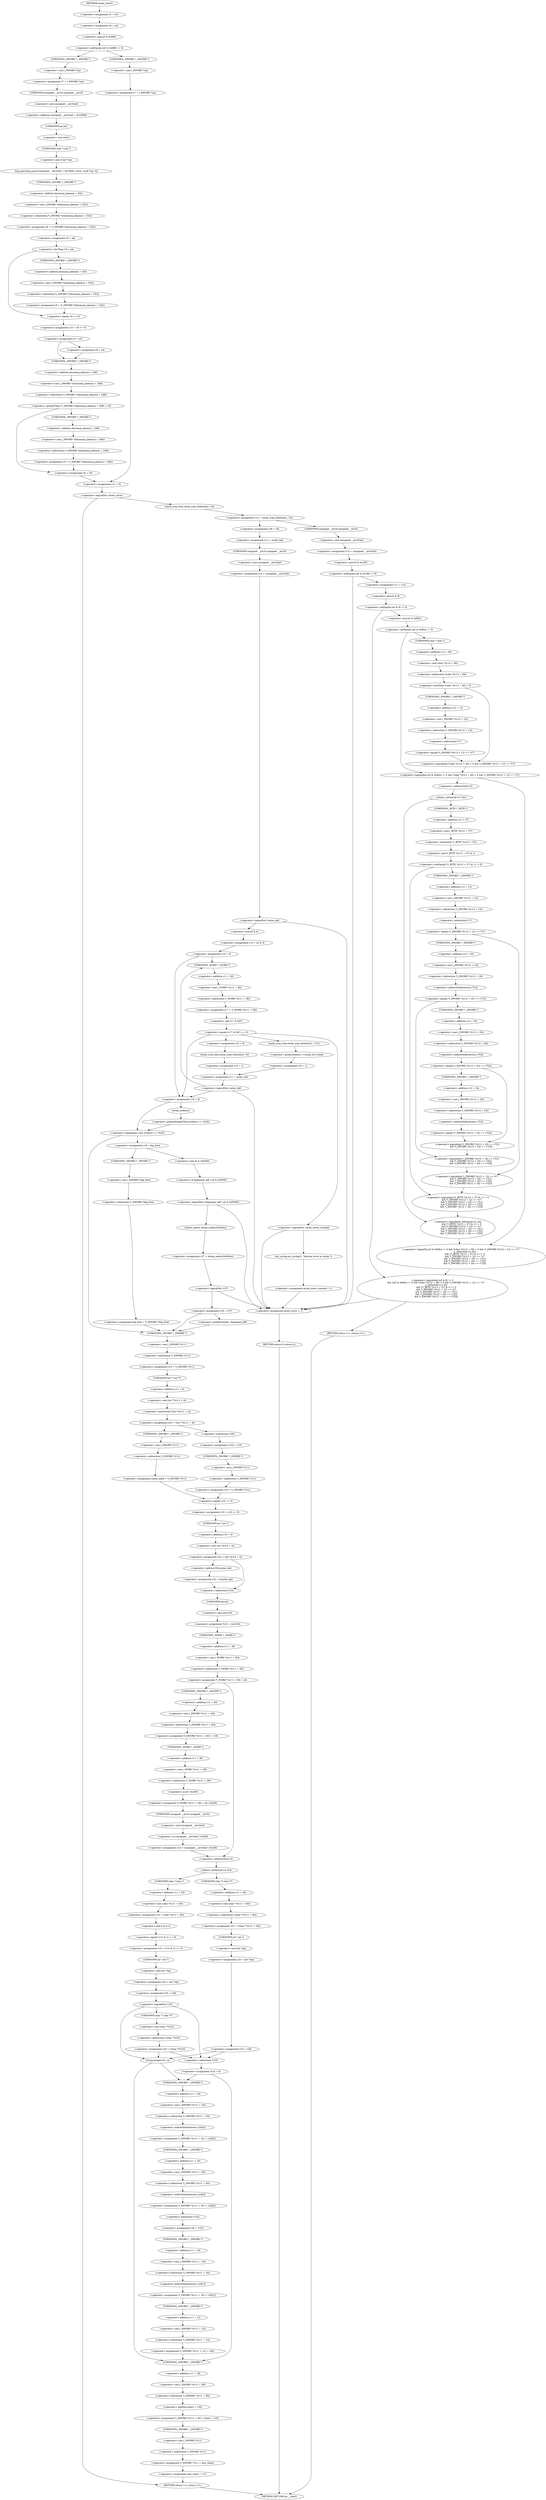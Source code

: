 digraph cache_insert {  
"1000154" [label = "(<operator>.assignment,v5 = a5)" ]
"1000157" [label = "(<operator>.assignment,v6 = a4)" ]
"1000161" [label = "(<operator>.notEquals,(a5 & 0x980) != 0)" ]
"1000162" [label = "(<operator>.and,a5 & 0x980)" ]
"1000167" [label = "(<operator>.assignment,v7 = (_DWORD *)cp)" ]
"1000169" [label = "(<operator>.cast,(_DWORD *)cp)" ]
"1000170" [label = "(UNKNOWN,_DWORD *,_DWORD *)" ]
"1000172" [label = "(log_query,log_query((unsigned __int16)a5 + 0x10000, (int)s, (void *)cp, 0))" ]
"1000173" [label = "(<operator>.addition,(unsigned __int16)a5 + 0x10000)" ]
"1000174" [label = "(<operator>.cast,(unsigned __int16)a5)" ]
"1000175" [label = "(UNKNOWN,unsigned __int16,unsigned __int16)" ]
"1000178" [label = "(<operator>.cast,(int)s)" ]
"1000179" [label = "(UNKNOWN,int,int)" ]
"1000181" [label = "(<operator>.cast,(void *)cp)" ]
"1000182" [label = "(UNKNOWN,void *,void *)" ]
"1000185" [label = "(<operator>.assignment,v8 = *(_DWORD *)(dnsmasq_daemon + 252))" ]
"1000187" [label = "(<operator>.indirection,*(_DWORD *)(dnsmasq_daemon + 252))" ]
"1000188" [label = "(<operator>.cast,(_DWORD *)(dnsmasq_daemon + 252))" ]
"1000189" [label = "(UNKNOWN,_DWORD *,_DWORD *)" ]
"1000190" [label = "(<operator>.addition,dnsmasq_daemon + 252)" ]
"1000193" [label = "(<operator>.assignment,v9 = a4)" ]
"1000197" [label = "(<operator>.lessThan,v8 < a4)" ]
"1000200" [label = "(<operator>.assignment,v9 = *(_DWORD *)(dnsmasq_daemon + 252))" ]
"1000202" [label = "(<operator>.indirection,*(_DWORD *)(dnsmasq_daemon + 252))" ]
"1000203" [label = "(<operator>.cast,(_DWORD *)(dnsmasq_daemon + 252))" ]
"1000204" [label = "(UNKNOWN,_DWORD *,_DWORD *)" ]
"1000205" [label = "(<operator>.addition,dnsmasq_daemon + 252)" ]
"1000208" [label = "(<operator>.assignment,v10 = v8 == 0)" ]
"1000210" [label = "(<operator>.equals,v8 == 0)" ]
"1000213" [label = "(<operator>.assignment,v5 = a5)" ]
"1000218" [label = "(<operator>.assignment,v9 = a4)" ]
"1000222" [label = "(<operator>.greaterThan,*(_DWORD *)(dnsmasq_daemon + 248) > v9)" ]
"1000223" [label = "(<operator>.indirection,*(_DWORD *)(dnsmasq_daemon + 248))" ]
"1000224" [label = "(<operator>.cast,(_DWORD *)(dnsmasq_daemon + 248))" ]
"1000225" [label = "(UNKNOWN,_DWORD *,_DWORD *)" ]
"1000226" [label = "(<operator>.addition,dnsmasq_daemon + 248)" ]
"1000230" [label = "(<operator>.assignment,v9 = *(_DWORD *)(dnsmasq_daemon + 248))" ]
"1000232" [label = "(<operator>.indirection,*(_DWORD *)(dnsmasq_daemon + 248))" ]
"1000233" [label = "(<operator>.cast,(_DWORD *)(dnsmasq_daemon + 248))" ]
"1000234" [label = "(UNKNOWN,_DWORD *,_DWORD *)" ]
"1000235" [label = "(<operator>.addition,dnsmasq_daemon + 248)" ]
"1000238" [label = "(<operator>.assignment,v6 = v9)" ]
"1000243" [label = "(<operator>.assignment,v7 = (_DWORD *)cp)" ]
"1000245" [label = "(<operator>.cast,(_DWORD *)cp)" ]
"1000246" [label = "(UNKNOWN,_DWORD *,_DWORD *)" ]
"1000248" [label = "(<operator>.assignment,v11 = 0)" ]
"1000252" [label = "(<operator>.logicalNot,!insert_error)" ]
"1000255" [label = "(<operator>.assignment,v12 = cache_scan_free(time1, v5))" ]
"1000257" [label = "(cache_scan_free,cache_scan_free(time1, v5))" ]
"1000263" [label = "(<operator>.assignment,v13 = (unsigned __int16)a5)" ]
"1000265" [label = "(<operator>.cast,(unsigned __int16)a5)" ]
"1000266" [label = "(UNKNOWN,unsigned __int16,unsigned __int16)" ]
"1000269" [label = "(<operator>.notEquals,(a5 & 0x180) != 0)" ]
"1000270" [label = "(<operator>.and,a5 & 0x180)" ]
"1000275" [label = "(<operator>.assignment,v11 = v12)" ]
"1000279" [label = "(<operator>.logicalAnd,(a5 & 8) != 0\n          && ((a5 & 0x80u) != 0 && *(char *)(v12 + 36) < 0 && *(_DWORD *)(v12 + 12) == *v7\n           || _bittest(&v13, 8u)\n           && (*(_BYTE *)(v12 + 37) & 1) != 0\n           && *(_DWORD *)(v12 + 12) == *v7\n           && *(_DWORD *)(v12 + 16) == v7[1]\n           && *(_DWORD *)(v12 + 20) == v7[2]\n           && *(_DWORD *)(v12 + 24) == v7[3]))" ]
"1000280" [label = "(<operator>.notEquals,(a5 & 8) != 0)" ]
"1000281" [label = "(<operator>.and,a5 & 8)" ]
"1000285" [label = "(<operator>.logicalOr,(a5 & 0x80u) != 0 && *(char *)(v12 + 36) < 0 && *(_DWORD *)(v12 + 12) == *v7\n           || _bittest(&v13, 8u)\n           && (*(_BYTE *)(v12 + 37) & 1) != 0\n           && *(_DWORD *)(v12 + 12) == *v7\n           && *(_DWORD *)(v12 + 16) == v7[1]\n           && *(_DWORD *)(v12 + 20) == v7[2]\n           && *(_DWORD *)(v12 + 24) == v7[3])" ]
"1000286" [label = "(<operator>.logicalAnd,(a5 & 0x80u) != 0 && *(char *)(v12 + 36) < 0 && *(_DWORD *)(v12 + 12) == *v7)" ]
"1000287" [label = "(<operator>.notEquals,(a5 & 0x80u) != 0)" ]
"1000288" [label = "(<operator>.and,a5 & 0x80u)" ]
"1000292" [label = "(<operator>.logicalAnd,*(char *)(v12 + 36) < 0 && *(_DWORD *)(v12 + 12) == *v7)" ]
"1000293" [label = "(<operator>.lessThan,*(char *)(v12 + 36) < 0)" ]
"1000294" [label = "(<operator>.indirection,*(char *)(v12 + 36))" ]
"1000295" [label = "(<operator>.cast,(char *)(v12 + 36))" ]
"1000296" [label = "(UNKNOWN,char *,char *)" ]
"1000297" [label = "(<operator>.addition,v12 + 36)" ]
"1000301" [label = "(<operator>.equals,*(_DWORD *)(v12 + 12) == *v7)" ]
"1000302" [label = "(<operator>.indirection,*(_DWORD *)(v12 + 12))" ]
"1000303" [label = "(<operator>.cast,(_DWORD *)(v12 + 12))" ]
"1000304" [label = "(UNKNOWN,_DWORD *,_DWORD *)" ]
"1000305" [label = "(<operator>.addition,v12 + 12)" ]
"1000308" [label = "(<operator>.indirection,*v7)" ]
"1000310" [label = "(<operator>.logicalAnd,_bittest(&v13, 8u)\n           && (*(_BYTE *)(v12 + 37) & 1) != 0\n           && *(_DWORD *)(v12 + 12) == *v7\n           && *(_DWORD *)(v12 + 16) == v7[1]\n           && *(_DWORD *)(v12 + 20) == v7[2]\n           && *(_DWORD *)(v12 + 24) == v7[3])" ]
"1000311" [label = "(_bittest,_bittest(&v13, 8u))" ]
"1000312" [label = "(<operator>.addressOf,&v13)" ]
"1000315" [label = "(<operator>.logicalAnd,(*(_BYTE *)(v12 + 37) & 1) != 0\n           && *(_DWORD *)(v12 + 12) == *v7\n           && *(_DWORD *)(v12 + 16) == v7[1]\n           && *(_DWORD *)(v12 + 20) == v7[2]\n           && *(_DWORD *)(v12 + 24) == v7[3])" ]
"1000316" [label = "(<operator>.notEquals,(*(_BYTE *)(v12 + 37) & 1) != 0)" ]
"1000317" [label = "(<operator>.and,*(_BYTE *)(v12 + 37) & 1)" ]
"1000318" [label = "(<operator>.indirection,*(_BYTE *)(v12 + 37))" ]
"1000319" [label = "(<operator>.cast,(_BYTE *)(v12 + 37))" ]
"1000320" [label = "(UNKNOWN,_BYTE *,_BYTE *)" ]
"1000321" [label = "(<operator>.addition,v12 + 37)" ]
"1000326" [label = "(<operator>.logicalAnd,*(_DWORD *)(v12 + 12) == *v7\n           && *(_DWORD *)(v12 + 16) == v7[1]\n           && *(_DWORD *)(v12 + 20) == v7[2]\n           && *(_DWORD *)(v12 + 24) == v7[3])" ]
"1000327" [label = "(<operator>.equals,*(_DWORD *)(v12 + 12) == *v7)" ]
"1000328" [label = "(<operator>.indirection,*(_DWORD *)(v12 + 12))" ]
"1000329" [label = "(<operator>.cast,(_DWORD *)(v12 + 12))" ]
"1000330" [label = "(UNKNOWN,_DWORD *,_DWORD *)" ]
"1000331" [label = "(<operator>.addition,v12 + 12)" ]
"1000334" [label = "(<operator>.indirection,*v7)" ]
"1000336" [label = "(<operator>.logicalAnd,*(_DWORD *)(v12 + 16) == v7[1]\n           && *(_DWORD *)(v12 + 20) == v7[2]\n           && *(_DWORD *)(v12 + 24) == v7[3])" ]
"1000337" [label = "(<operator>.equals,*(_DWORD *)(v12 + 16) == v7[1])" ]
"1000338" [label = "(<operator>.indirection,*(_DWORD *)(v12 + 16))" ]
"1000339" [label = "(<operator>.cast,(_DWORD *)(v12 + 16))" ]
"1000340" [label = "(UNKNOWN,_DWORD *,_DWORD *)" ]
"1000341" [label = "(<operator>.addition,v12 + 16)" ]
"1000344" [label = "(<operator>.indirectIndexAccess,v7[1])" ]
"1000347" [label = "(<operator>.logicalAnd,*(_DWORD *)(v12 + 20) == v7[2]\n           && *(_DWORD *)(v12 + 24) == v7[3])" ]
"1000348" [label = "(<operator>.equals,*(_DWORD *)(v12 + 20) == v7[2])" ]
"1000349" [label = "(<operator>.indirection,*(_DWORD *)(v12 + 20))" ]
"1000350" [label = "(<operator>.cast,(_DWORD *)(v12 + 20))" ]
"1000351" [label = "(UNKNOWN,_DWORD *,_DWORD *)" ]
"1000352" [label = "(<operator>.addition,v12 + 20)" ]
"1000355" [label = "(<operator>.indirectIndexAccess,v7[2])" ]
"1000358" [label = "(<operator>.equals,*(_DWORD *)(v12 + 24) == v7[3])" ]
"1000359" [label = "(<operator>.indirection,*(_DWORD *)(v12 + 24))" ]
"1000360" [label = "(<operator>.cast,(_DWORD *)(v12 + 24))" ]
"1000361" [label = "(UNKNOWN,_DWORD *,_DWORD *)" ]
"1000362" [label = "(<operator>.addition,v12 + 24)" ]
"1000365" [label = "(<operator>.indirectIndexAccess,v7[3])" ]
"1000369" [label = "(RETURN,return v11;,return v11;)" ]
"1000372" [label = "(<operator>.assignment,insert_error = 1)" ]
"1000375" [label = "(RETURN,return 0;,return 0;)" ]
"1000377" [label = "(<operator>.assignment,v28 = v6)" ]
"1000380" [label = "(<operator>.assignment,v11 = cache_tail)" ]
"1000383" [label = "(<operator>.assignment,v14 = (unsigned __int16)a5)" ]
"1000385" [label = "(<operator>.cast,(unsigned __int16)a5)" ]
"1000386" [label = "(UNKNOWN,unsigned __int16,unsigned __int16)" ]
"1000389" [label = "(<operator>.logicalNot,!cache_tail)" ]
"1000392" [label = "(<operator>.assignment,v15 = a5 & 4)" ]
"1000394" [label = "(<operator>.and,a5 & 4)" ]
"1000397" [label = "(<operator>.assignment,v16 = 0)" ]
"1000403" [label = "(<operator>.assignment,v17 = *(_WORD *)(v11 + 36))" ]
"1000405" [label = "(<operator>.indirection,*(_WORD *)(v11 + 36))" ]
"1000406" [label = "(<operator>.cast,(_WORD *)(v11 + 36))" ]
"1000407" [label = "(UNKNOWN,_WORD *,_WORD *)" ]
"1000408" [label = "(<operator>.addition,v11 + 36)" ]
"1000412" [label = "(<operator>.equals,(v17 & 0xC) == 0)" ]
"1000413" [label = "(<operator>.and,v17 & 0xC)" ]
"1000422" [label = "(<operator>.logicalNot,!cache_insert_warned)" ]
"1000425" [label = "(my_syslog,my_syslog(3, \"Internal error in cache.\"))" ]
"1000428" [label = "(<operator>.assignment,cache_insert_warned = 1)" ]
"1000435" [label = "(cache_scan_free,cache_scan_free(time1, v17))" ]
"1000438" [label = "(<operator>.preIncrement,++cache_live_freed)" ]
"1000440" [label = "(<operator>.assignment,v16 = 1)" ]
"1000445" [label = "(<operator>.assignment,v16 = 0)" ]
"1000448" [label = "(cache_scan_free,cache_scan_free(time1, 0))" ]
"1000451" [label = "(<operator>.assignment,v15 = 1)" ]
"1000454" [label = "(<operator>.assignment,v11 = cache_tail)" ]
"1000458" [label = "(<operator>.logicalNot,!cache_tail)" ]
"1000461" [label = "(<operator>.assignment,v18 = 0)" ]
"1000465" [label = "(<operator>.logicalAnd,s && strlen(s) >= 0x32)" ]
"1000467" [label = "(<operator>.greaterEqualsThan,strlen(s) >= 0x32)" ]
"1000468" [label = "(strlen,strlen(s))" ]
"1000472" [label = "(<operator>.assignment,v18 = big_free)" ]
"1000478" [label = "(<operator>.assignment,big_free = *(_DWORD *)big_free)" ]
"1000480" [label = "(<operator>.indirection,*(_DWORD *)big_free)" ]
"1000481" [label = "(<operator>.cast,(_DWORD *)big_free)" ]
"1000482" [label = "(UNKNOWN,_DWORD *,_DWORD *)" ]
"1000487" [label = "(<operator>.logicalNot,!(bignames_left | a5 & 0x5000))" ]
"1000488" [label = "(<operator>.or,bignames_left | a5 & 0x5000)" ]
"1000490" [label = "(<operator>.and,a5 & 0x5000)" ]
"1000494" [label = "(<operator>.assignment,v27 = whine_malloc(0x404u))" ]
"1000496" [label = "(whine_malloc,whine_malloc(0x404u))" ]
"1000499" [label = "(<operator>.logicalNot,!v27)" ]
"1000502" [label = "(<operator>.assignment,v18 = v27)" ]
"1000507" [label = "(<operator>.preDecrement,--bignames_left)" ]
"1000509" [label = "(<operator>.assignment,v19 = *(_DWORD *)v11)" ]
"1000511" [label = "(<operator>.indirection,*(_DWORD *)v11)" ]
"1000512" [label = "(<operator>.cast,(_DWORD *)v11)" ]
"1000513" [label = "(UNKNOWN,_DWORD *,_DWORD *)" ]
"1000515" [label = "(<operator>.assignment,v20 = *(int **)(v11 + 4))" ]
"1000517" [label = "(<operator>.indirection,*(int **)(v11 + 4))" ]
"1000518" [label = "(<operator>.cast,(int **)(v11 + 4))" ]
"1000519" [label = "(UNKNOWN,int **,int **)" ]
"1000520" [label = "(<operator>.addition,v11 + 4)" ]
"1000526" [label = "(<operator>.assignment,*v20 = v19)" ]
"1000527" [label = "(<operator>.indirection,*v20)" ]
"1000530" [label = "(<operator>.assignment,v19 = *(_DWORD *)v11)" ]
"1000532" [label = "(<operator>.indirection,*(_DWORD *)v11)" ]
"1000533" [label = "(<operator>.cast,(_DWORD *)v11)" ]
"1000534" [label = "(UNKNOWN,_DWORD *,_DWORD *)" ]
"1000538" [label = "(<operator>.assignment,cache_head = *(_DWORD *)v11)" ]
"1000540" [label = "(<operator>.indirection,*(_DWORD *)v11)" ]
"1000541" [label = "(<operator>.cast,(_DWORD *)v11)" ]
"1000542" [label = "(UNKNOWN,_DWORD *,_DWORD *)" ]
"1000544" [label = "(<operator>.assignment,v10 = v19 == 0)" ]
"1000546" [label = "(<operator>.equals,v19 == 0)" ]
"1000549" [label = "(<operator>.assignment,v22 = (int *)(v19 + 4))" ]
"1000551" [label = "(<operator>.cast,(int *)(v19 + 4))" ]
"1000552" [label = "(UNKNOWN,int *,int *)" ]
"1000553" [label = "(<operator>.addition,v19 + 4)" ]
"1000558" [label = "(<operator>.assignment,v22 = &cache_tail)" ]
"1000560" [label = "(<operator>.addressOf,&cache_tail)" ]
"1000562" [label = "(<operator>.assignment,*v22 = (int)v20)" ]
"1000563" [label = "(<operator>.indirection,*v22)" ]
"1000565" [label = "(<operator>.cast,(int)v20)" ]
"1000566" [label = "(UNKNOWN,int,int)" ]
"1000568" [label = "(<operator>.assignment,*(_WORD *)(v11 + 36) = a5)" ]
"1000569" [label = "(<operator>.indirection,*(_WORD *)(v11 + 36))" ]
"1000570" [label = "(<operator>.cast,(_WORD *)(v11 + 36))" ]
"1000571" [label = "(UNKNOWN,_WORD *,_WORD *)" ]
"1000572" [label = "(<operator>.addition,v11 + 36)" ]
"1000579" [label = "(<operator>.assignment,*(_DWORD *)(v11 + 40) = v18)" ]
"1000580" [label = "(<operator>.indirection,*(_DWORD *)(v11 + 40))" ]
"1000581" [label = "(<operator>.cast,(_DWORD *)(v11 + 40))" ]
"1000582" [label = "(UNKNOWN,_DWORD *,_DWORD *)" ]
"1000583" [label = "(<operator>.addition,v11 + 40)" ]
"1000587" [label = "(<operator>.assignment,*(_WORD *)(v11 + 36) = a5 | 0x200)" ]
"1000588" [label = "(<operator>.indirection,*(_WORD *)(v11 + 36))" ]
"1000589" [label = "(<operator>.cast,(_WORD *)(v11 + 36))" ]
"1000590" [label = "(UNKNOWN,_WORD *,_WORD *)" ]
"1000591" [label = "(<operator>.addition,v11 + 36)" ]
"1000594" [label = "(<operator>.or,a5 | 0x200)" ]
"1000597" [label = "(<operator>.assignment,v14 = (unsigned __int16)a5 | 0x200)" ]
"1000599" [label = "(<operator>.or,(unsigned __int16)a5 | 0x200)" ]
"1000600" [label = "(<operator>.cast,(unsigned __int16)a5)" ]
"1000601" [label = "(UNKNOWN,unsigned __int16,unsigned __int16)" ]
"1000605" [label = "(_bittest,_bittest(&v14, 9u))" ]
"1000606" [label = "(<operator>.addressOf,&v14)" ]
"1000610" [label = "(<operator>.assignment,v23 = *(char **)(v11 + 40))" ]
"1000612" [label = "(<operator>.indirection,*(char **)(v11 + 40))" ]
"1000613" [label = "(<operator>.cast,(char **)(v11 + 40))" ]
"1000614" [label = "(UNKNOWN,char **,char **)" ]
"1000615" [label = "(<operator>.addition,v11 + 40)" ]
"1000618" [label = "(<operator>.assignment,v24 = (int *)cp)" ]
"1000620" [label = "(<operator>.cast,(int *)cp)" ]
"1000621" [label = "(UNKNOWN,int *,int *)" ]
"1000623" [label = "(<operator>.assignment,v25 = v28)" ]
"1000628" [label = "(<operator>.assignment,v23 = (char *)(v11 + 40))" ]
"1000630" [label = "(<operator>.cast,(char *)(v11 + 40))" ]
"1000631" [label = "(UNKNOWN,char *,char *)" ]
"1000632" [label = "(<operator>.addition,v11 + 40)" ]
"1000635" [label = "(<operator>.assignment,v10 = (v14 & 2) == 0)" ]
"1000637" [label = "(<operator>.equals,(v14 & 2) == 0)" ]
"1000638" [label = "(<operator>.and,v14 & 2)" ]
"1000642" [label = "(<operator>.assignment,v24 = (int *)cp)" ]
"1000644" [label = "(<operator>.cast,(int *)cp)" ]
"1000645" [label = "(UNKNOWN,int *,int *)" ]
"1000647" [label = "(<operator>.assignment,v25 = v28)" ]
"1000651" [label = "(<operator>.logicalNot,!v10)" ]
"1000653" [label = "(<operator>.assignment,v23 = *(char **)v23)" ]
"1000655" [label = "(<operator>.indirection,*(char **)v23)" ]
"1000656" [label = "(<operator>.cast,(char **)v23)" ]
"1000657" [label = "(UNKNOWN,char **,char **)" ]
"1000661" [label = "(strcpy,strcpy(v23, s))" ]
"1000665" [label = "(<operator>.assignment,*v23 = 0)" ]
"1000666" [label = "(<operator>.indirection,*v23)" ]
"1000672" [label = "(<operator>.assignment,*(_DWORD *)(v11 + 24) = v24[3])" ]
"1000673" [label = "(<operator>.indirection,*(_DWORD *)(v11 + 24))" ]
"1000674" [label = "(<operator>.cast,(_DWORD *)(v11 + 24))" ]
"1000675" [label = "(UNKNOWN,_DWORD *,_DWORD *)" ]
"1000676" [label = "(<operator>.addition,v11 + 24)" ]
"1000679" [label = "(<operator>.indirectIndexAccess,v24[3])" ]
"1000682" [label = "(<operator>.assignment,*(_DWORD *)(v11 + 20) = v24[2])" ]
"1000683" [label = "(<operator>.indirection,*(_DWORD *)(v11 + 20))" ]
"1000684" [label = "(<operator>.cast,(_DWORD *)(v11 + 20))" ]
"1000685" [label = "(UNKNOWN,_DWORD *,_DWORD *)" ]
"1000686" [label = "(<operator>.addition,v11 + 20)" ]
"1000689" [label = "(<operator>.indirectIndexAccess,v24[2])" ]
"1000692" [label = "(<operator>.assignment,v26 = *v24)" ]
"1000694" [label = "(<operator>.indirection,*v24)" ]
"1000696" [label = "(<operator>.assignment,*(_DWORD *)(v11 + 16) = v24[1])" ]
"1000697" [label = "(<operator>.indirection,*(_DWORD *)(v11 + 16))" ]
"1000698" [label = "(<operator>.cast,(_DWORD *)(v11 + 16))" ]
"1000699" [label = "(UNKNOWN,_DWORD *,_DWORD *)" ]
"1000700" [label = "(<operator>.addition,v11 + 16)" ]
"1000703" [label = "(<operator>.indirectIndexAccess,v24[1])" ]
"1000706" [label = "(<operator>.assignment,*(_DWORD *)(v11 + 12) = v26)" ]
"1000707" [label = "(<operator>.indirection,*(_DWORD *)(v11 + 12))" ]
"1000708" [label = "(<operator>.cast,(_DWORD *)(v11 + 12))" ]
"1000709" [label = "(UNKNOWN,_DWORD *,_DWORD *)" ]
"1000710" [label = "(<operator>.addition,v11 + 12)" ]
"1000714" [label = "(<operator>.assignment,*(_DWORD *)(v11 + 28) = time1 + v25)" ]
"1000715" [label = "(<operator>.indirection,*(_DWORD *)(v11 + 28))" ]
"1000716" [label = "(<operator>.cast,(_DWORD *)(v11 + 28))" ]
"1000717" [label = "(UNKNOWN,_DWORD *,_DWORD *)" ]
"1000718" [label = "(<operator>.addition,v11 + 28)" ]
"1000721" [label = "(<operator>.addition,time1 + v25)" ]
"1000724" [label = "(<operator>.assignment,*(_DWORD *)v11 = new_chain)" ]
"1000725" [label = "(<operator>.indirection,*(_DWORD *)v11)" ]
"1000726" [label = "(<operator>.cast,(_DWORD *)v11)" ]
"1000727" [label = "(UNKNOWN,_DWORD *,_DWORD *)" ]
"1000730" [label = "(<operator>.assignment,new_chain = v11)" ]
"1000733" [label = "(RETURN,return v11;,return v11;)" ]
"1000124" [label = "(METHOD,cache_insert)" ]
"1000735" [label = "(METHOD_RETURN,int __cdecl)" ]
  "1000154" -> "1000157" 
  "1000157" -> "1000162" 
  "1000161" -> "1000170" 
  "1000161" -> "1000246" 
  "1000162" -> "1000161" 
  "1000167" -> "1000175" 
  "1000169" -> "1000167" 
  "1000170" -> "1000169" 
  "1000172" -> "1000189" 
  "1000173" -> "1000179" 
  "1000174" -> "1000173" 
  "1000175" -> "1000174" 
  "1000178" -> "1000182" 
  "1000179" -> "1000178" 
  "1000181" -> "1000172" 
  "1000182" -> "1000181" 
  "1000185" -> "1000193" 
  "1000187" -> "1000185" 
  "1000188" -> "1000187" 
  "1000189" -> "1000190" 
  "1000190" -> "1000188" 
  "1000193" -> "1000197" 
  "1000197" -> "1000204" 
  "1000197" -> "1000210" 
  "1000200" -> "1000210" 
  "1000202" -> "1000200" 
  "1000203" -> "1000202" 
  "1000204" -> "1000205" 
  "1000205" -> "1000203" 
  "1000208" -> "1000213" 
  "1000210" -> "1000208" 
  "1000213" -> "1000225" 
  "1000213" -> "1000218" 
  "1000218" -> "1000225" 
  "1000222" -> "1000234" 
  "1000222" -> "1000238" 
  "1000223" -> "1000222" 
  "1000224" -> "1000223" 
  "1000225" -> "1000226" 
  "1000226" -> "1000224" 
  "1000230" -> "1000238" 
  "1000232" -> "1000230" 
  "1000233" -> "1000232" 
  "1000234" -> "1000235" 
  "1000235" -> "1000233" 
  "1000238" -> "1000248" 
  "1000243" -> "1000248" 
  "1000245" -> "1000243" 
  "1000246" -> "1000245" 
  "1000248" -> "1000252" 
  "1000252" -> "1000257" 
  "1000252" -> "1000733" 
  "1000255" -> "1000266" 
  "1000255" -> "1000377" 
  "1000257" -> "1000255" 
  "1000263" -> "1000270" 
  "1000265" -> "1000263" 
  "1000266" -> "1000265" 
  "1000269" -> "1000275" 
  "1000269" -> "1000372" 
  "1000270" -> "1000269" 
  "1000275" -> "1000281" 
  "1000279" -> "1000369" 
  "1000279" -> "1000372" 
  "1000280" -> "1000279" 
  "1000280" -> "1000288" 
  "1000281" -> "1000280" 
  "1000285" -> "1000279" 
  "1000286" -> "1000285" 
  "1000286" -> "1000312" 
  "1000287" -> "1000296" 
  "1000287" -> "1000286" 
  "1000288" -> "1000287" 
  "1000292" -> "1000286" 
  "1000293" -> "1000304" 
  "1000293" -> "1000292" 
  "1000294" -> "1000293" 
  "1000295" -> "1000294" 
  "1000296" -> "1000297" 
  "1000297" -> "1000295" 
  "1000301" -> "1000292" 
  "1000302" -> "1000308" 
  "1000303" -> "1000302" 
  "1000304" -> "1000305" 
  "1000305" -> "1000303" 
  "1000308" -> "1000301" 
  "1000310" -> "1000285" 
  "1000311" -> "1000320" 
  "1000311" -> "1000310" 
  "1000312" -> "1000311" 
  "1000315" -> "1000310" 
  "1000316" -> "1000330" 
  "1000316" -> "1000315" 
  "1000317" -> "1000316" 
  "1000318" -> "1000317" 
  "1000319" -> "1000318" 
  "1000320" -> "1000321" 
  "1000321" -> "1000319" 
  "1000326" -> "1000315" 
  "1000327" -> "1000340" 
  "1000327" -> "1000326" 
  "1000328" -> "1000334" 
  "1000329" -> "1000328" 
  "1000330" -> "1000331" 
  "1000331" -> "1000329" 
  "1000334" -> "1000327" 
  "1000336" -> "1000326" 
  "1000337" -> "1000351" 
  "1000337" -> "1000336" 
  "1000338" -> "1000344" 
  "1000339" -> "1000338" 
  "1000340" -> "1000341" 
  "1000341" -> "1000339" 
  "1000344" -> "1000337" 
  "1000347" -> "1000336" 
  "1000348" -> "1000361" 
  "1000348" -> "1000347" 
  "1000349" -> "1000355" 
  "1000350" -> "1000349" 
  "1000351" -> "1000352" 
  "1000352" -> "1000350" 
  "1000355" -> "1000348" 
  "1000358" -> "1000347" 
  "1000359" -> "1000365" 
  "1000360" -> "1000359" 
  "1000361" -> "1000362" 
  "1000362" -> "1000360" 
  "1000365" -> "1000358" 
  "1000369" -> "1000735" 
  "1000372" -> "1000375" 
  "1000375" -> "1000735" 
  "1000377" -> "1000380" 
  "1000380" -> "1000386" 
  "1000383" -> "1000389" 
  "1000385" -> "1000383" 
  "1000386" -> "1000385" 
  "1000389" -> "1000372" 
  "1000389" -> "1000394" 
  "1000392" -> "1000397" 
  "1000394" -> "1000392" 
  "1000397" -> "1000407" 
  "1000397" -> "1000461" 
  "1000403" -> "1000413" 
  "1000405" -> "1000403" 
  "1000406" -> "1000405" 
  "1000407" -> "1000408" 
  "1000408" -> "1000406" 
  "1000412" -> "1000461" 
  "1000412" -> "1000422" 
  "1000412" -> "1000435" 
  "1000412" -> "1000445" 
  "1000413" -> "1000412" 
  "1000422" -> "1000425" 
  "1000422" -> "1000372" 
  "1000425" -> "1000428" 
  "1000428" -> "1000372" 
  "1000435" -> "1000438" 
  "1000438" -> "1000440" 
  "1000440" -> "1000454" 
  "1000445" -> "1000448" 
  "1000448" -> "1000451" 
  "1000451" -> "1000454" 
  "1000454" -> "1000458" 
  "1000458" -> "1000407" 
  "1000458" -> "1000461" 
  "1000458" -> "1000372" 
  "1000461" -> "1000465" 
  "1000461" -> "1000468" 
  "1000465" -> "1000472" 
  "1000465" -> "1000513" 
  "1000467" -> "1000465" 
  "1000468" -> "1000467" 
  "1000472" -> "1000482" 
  "1000472" -> "1000490" 
  "1000478" -> "1000513" 
  "1000480" -> "1000478" 
  "1000481" -> "1000480" 
  "1000482" -> "1000481" 
  "1000487" -> "1000372" 
  "1000487" -> "1000496" 
  "1000488" -> "1000487" 
  "1000490" -> "1000488" 
  "1000494" -> "1000499" 
  "1000496" -> "1000494" 
  "1000499" -> "1000372" 
  "1000499" -> "1000502" 
  "1000502" -> "1000507" 
  "1000502" -> "1000513" 
  "1000507" -> "1000513" 
  "1000509" -> "1000519" 
  "1000511" -> "1000509" 
  "1000512" -> "1000511" 
  "1000513" -> "1000512" 
  "1000515" -> "1000527" 
  "1000515" -> "1000542" 
  "1000517" -> "1000515" 
  "1000518" -> "1000517" 
  "1000519" -> "1000520" 
  "1000520" -> "1000518" 
  "1000526" -> "1000534" 
  "1000527" -> "1000526" 
  "1000530" -> "1000546" 
  "1000532" -> "1000530" 
  "1000533" -> "1000532" 
  "1000534" -> "1000533" 
  "1000538" -> "1000546" 
  "1000540" -> "1000538" 
  "1000541" -> "1000540" 
  "1000542" -> "1000541" 
  "1000544" -> "1000552" 
  "1000546" -> "1000544" 
  "1000549" -> "1000560" 
  "1000549" -> "1000563" 
  "1000551" -> "1000549" 
  "1000552" -> "1000553" 
  "1000553" -> "1000551" 
  "1000558" -> "1000563" 
  "1000560" -> "1000558" 
  "1000562" -> "1000571" 
  "1000563" -> "1000566" 
  "1000565" -> "1000562" 
  "1000566" -> "1000565" 
  "1000568" -> "1000582" 
  "1000568" -> "1000606" 
  "1000569" -> "1000568" 
  "1000570" -> "1000569" 
  "1000571" -> "1000572" 
  "1000572" -> "1000570" 
  "1000579" -> "1000590" 
  "1000580" -> "1000579" 
  "1000581" -> "1000580" 
  "1000582" -> "1000583" 
  "1000583" -> "1000581" 
  "1000587" -> "1000601" 
  "1000588" -> "1000594" 
  "1000589" -> "1000588" 
  "1000590" -> "1000591" 
  "1000591" -> "1000589" 
  "1000594" -> "1000587" 
  "1000597" -> "1000606" 
  "1000599" -> "1000597" 
  "1000600" -> "1000599" 
  "1000601" -> "1000600" 
  "1000605" -> "1000614" 
  "1000605" -> "1000631" 
  "1000606" -> "1000605" 
  "1000610" -> "1000621" 
  "1000612" -> "1000610" 
  "1000613" -> "1000612" 
  "1000614" -> "1000615" 
  "1000615" -> "1000613" 
  "1000618" -> "1000623" 
  "1000620" -> "1000618" 
  "1000621" -> "1000620" 
  "1000623" -> "1000661" 
  "1000623" -> "1000666" 
  "1000628" -> "1000638" 
  "1000630" -> "1000628" 
  "1000631" -> "1000632" 
  "1000632" -> "1000630" 
  "1000635" -> "1000645" 
  "1000637" -> "1000635" 
  "1000638" -> "1000637" 
  "1000642" -> "1000647" 
  "1000644" -> "1000642" 
  "1000645" -> "1000644" 
  "1000647" -> "1000651" 
  "1000651" -> "1000657" 
  "1000651" -> "1000661" 
  "1000651" -> "1000666" 
  "1000653" -> "1000661" 
  "1000653" -> "1000666" 
  "1000655" -> "1000653" 
  "1000656" -> "1000655" 
  "1000657" -> "1000656" 
  "1000661" -> "1000675" 
  "1000661" -> "1000717" 
  "1000665" -> "1000675" 
  "1000665" -> "1000717" 
  "1000666" -> "1000665" 
  "1000672" -> "1000685" 
  "1000673" -> "1000679" 
  "1000674" -> "1000673" 
  "1000675" -> "1000676" 
  "1000676" -> "1000674" 
  "1000679" -> "1000672" 
  "1000682" -> "1000694" 
  "1000683" -> "1000689" 
  "1000684" -> "1000683" 
  "1000685" -> "1000686" 
  "1000686" -> "1000684" 
  "1000689" -> "1000682" 
  "1000692" -> "1000699" 
  "1000694" -> "1000692" 
  "1000696" -> "1000709" 
  "1000697" -> "1000703" 
  "1000698" -> "1000697" 
  "1000699" -> "1000700" 
  "1000700" -> "1000698" 
  "1000703" -> "1000696" 
  "1000706" -> "1000717" 
  "1000707" -> "1000706" 
  "1000708" -> "1000707" 
  "1000709" -> "1000710" 
  "1000710" -> "1000708" 
  "1000714" -> "1000727" 
  "1000715" -> "1000721" 
  "1000716" -> "1000715" 
  "1000717" -> "1000718" 
  "1000718" -> "1000716" 
  "1000721" -> "1000714" 
  "1000724" -> "1000730" 
  "1000725" -> "1000724" 
  "1000726" -> "1000725" 
  "1000727" -> "1000726" 
  "1000730" -> "1000733" 
  "1000733" -> "1000735" 
  "1000124" -> "1000154" 
}
